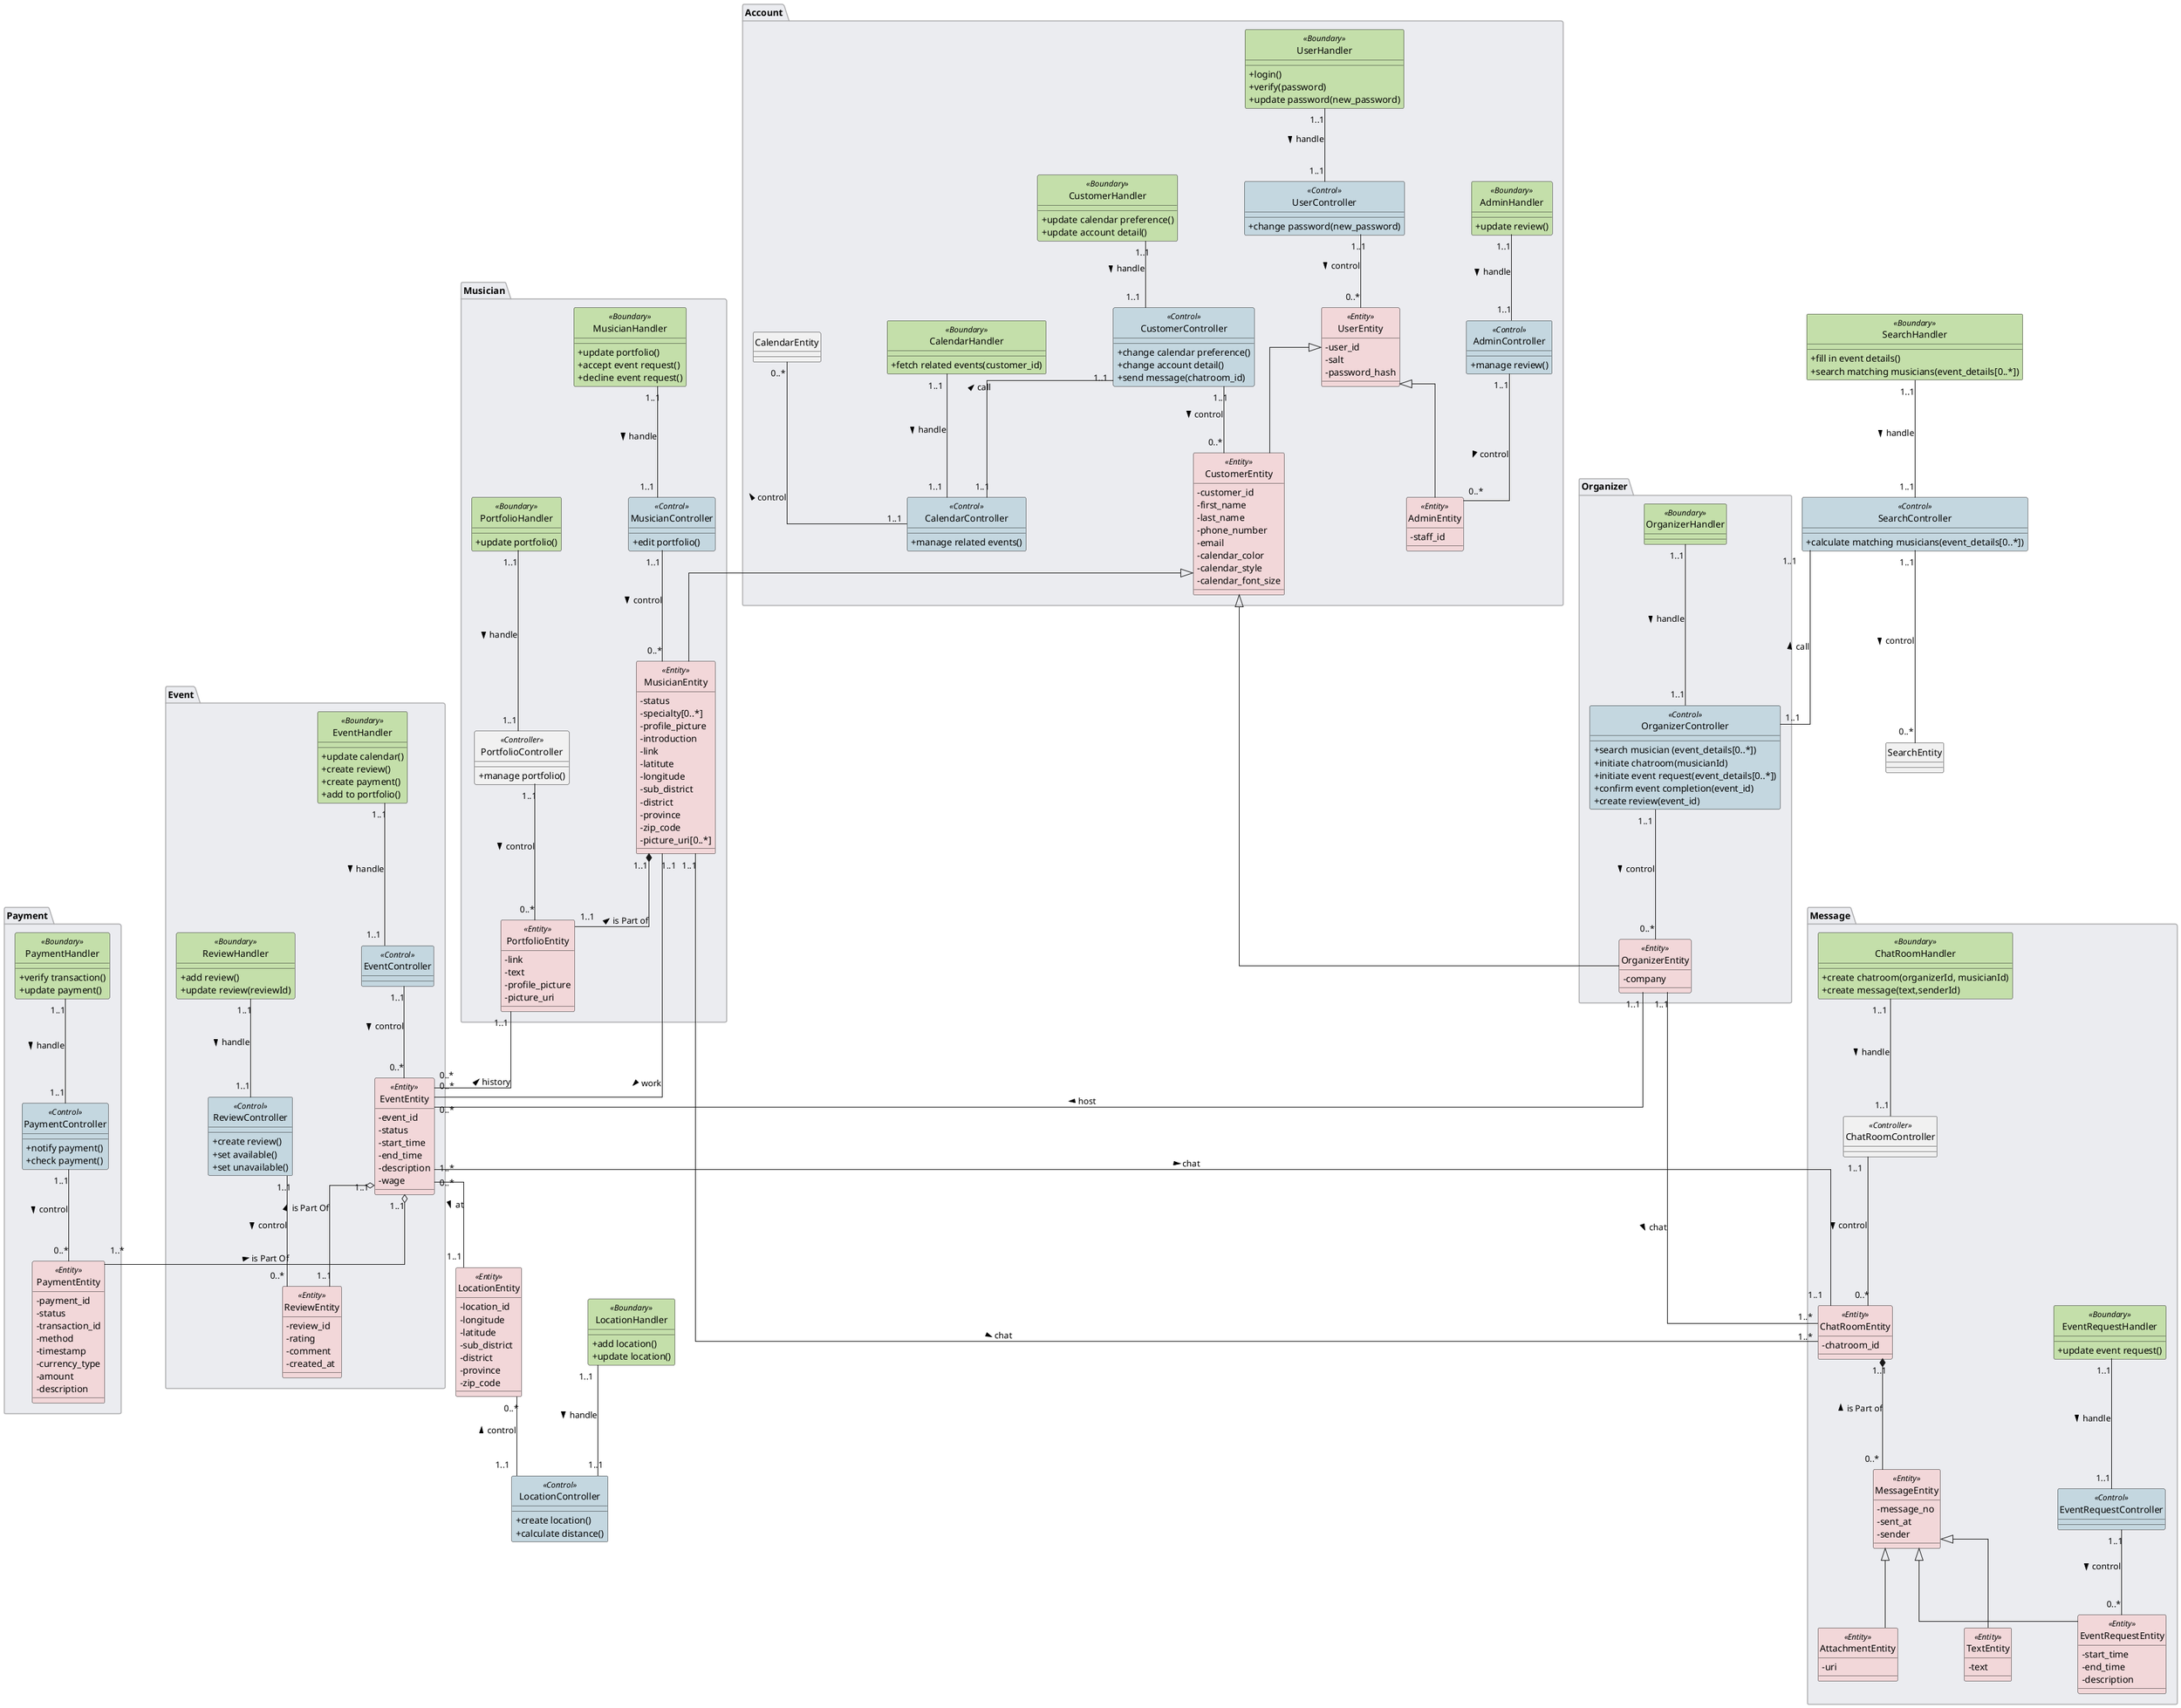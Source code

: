 @startuml classDiagram

    ' use text-base attributes icon
    skinparam classAttributeIconSize 0
    ' hide class icon
    hide circle

    skinparam linetype ortho
    'skinparam linetype polyline

    skinparam nodesep 100
    skinparam ranksep 100

    'skinparam classBackgroundColor #d0b6eb
    'skinparam ClassFontSize 10


    'Set class background color based on type of class
    skinparam class {
        BackgroundColor<<Boundary>> #C4DFAA
        BackgroundColor<<Control>> #C4D7E0
        BackgroundColor<<Entity>> #F2D7D9
    }

    skinparam PackageBorderColor #ABABAD
    skinparam PackageBackgroundColor #EBECF0
    

    package Account {
        class UserHandler <<Boundary>> {
            +login()
            +verify(password)
            +update password(new_password)
        }

        class UserController <<Control>> {
            +change password(new_password)
        }

        class UserEntity <<Entity>> {
            -user_id
            -salt
            -password_hash
        }

        class AdminEntity <<Entity>> {
            -staff_id
        }

        class AdminController <<Control>> {
            +manage review()
        }

        class AdminHandler <<Boundary>> {
            +update review()
        }

        class CustomerEntity <<Entity>> {
            -customer_id
            -first_name
            -last_name
            -phone_number
            -email
            -calendar_color
            -calendar_style
            -calendar_font_size
        }

        class CustomerController <<Control>> {
            +change calendar preference()
            +change account detail()
            +send message(chatroom_id)
        }

        class CustomerHandler <<Boundary>> {
            +update calendar preference()
            +update account detail()
        }

        class CalendarEntity {

        }
    
        class CalendarController <<Control>> {
            +manage related events()
        }

        class CalendarHandler <<Boundary>> {
            +fetch related events(customer_id)
        }
    }

    package Musician {
        class MusicianEntity <<Entity>> {
            -status
            -specialty[0..*]
            -profile_picture
            -introduction
            -link
            -latitute
            -longitude
            -sub_district
            -district
            -province
            -zip_code
            -picture_uri[0..*]
        }

        class MusicianController <<Control>> {
            +edit portfolio()
        }  

        class MusicianHandler <<Boundary>> {
            +update portfolio()
            +accept event request()
            +decline event request()
        }

        'User "1..1" -- "1..1\t" Credential: authenticate <

        class PortfolioEntity <<Entity>> {
            -link
            -text
            -profile_picture
            -picture_uri
        }

        class PortfolioController <<Controller>> {
            +manage portfolio()
        }

        class PortfolioHandler <<Boundary>> {
            +update portfolio()
        }
    }

    package Organizer {
        class OrganizerEntity <<Entity>> {
            -company
        }

        class OrganizerController <<Control>> {
            +search musician (event_details[0..*])
            +initiate chatroom(musicianId)
            +initiate event request(event_details[0..*])
            +confirm event completion(event_id)
            +create review(event_id)
        }

        class OrganizerHandler <<Boundary>> {
        }
    }

    package Event {
        class EventEntity <<Entity>> {
            -event_id
            -status
            -start_time
            -end_time
            -description
            -wage
        }    

        class EventController <<Control>> {

        }

        class EventHandler <<Boundary>> {
            +update calendar()
            +create review()
            +create payment()
            +add to portfolio()
        }

        class ReviewEntity <<Entity>> {
            -review_id
            -rating
            -comment
            -created_at
        }

        class ReviewController <<Control>> {
            +create review()
            +set available()
            +set unavailable()
        }

        class ReviewHandler <<Boundary>> {
            +add review()
            +update review(reviewId)
        }
    }

    class SearchController <<Control>> {
        +calculate matching musicians(event_details[0..*])
    }

    class SearchHandler <<Boundary>> {
        +fill in event details()
        +search matching musicians(event_details[0..*])
    }

    class LocationEntity <<Entity>> {
        -location_id
        -longitude
        -latitude
        -sub_district
        -district
        -province
        -zip_code
    }

    class LocationController <<Control>> {
        +create location()
        +calculate distance()
    }

    class LocationHandler <<Boundary>> {
        +add location()
        +update location()
    }

    package Payment {
        class PaymentEntity <<Entity>>{
            -payment_id
            -status
            -transaction_id
            -method
            -timestamp
            -currency_type
            -amount
            -description
            
        } 

        class PaymentController <<Control>> {
            +notify payment()
            +check payment()
        }

        class PaymentHandler <<Boundary>> {
            +verify transaction()
            +update payment()
        }
    }

    package Message {
        class MessageEntity <<Entity>> {
            -message_no
            -sent_at
            -sender
        }

        class AttachmentEntity <<Entity>> {
            -uri
        }

        class TextEntity <<Entity>> {
            -text
        }

        class EventRequestEntity <<Entity>> {
            -start_time
            -end_time
            -description
        }

        class EventRequestController <<Control>> {

        }

        class EventRequestHandler <<Boundary>> {
            +update event request()
        }
    
        class ChatRoomEntity <<Entity>> {
            -chatroom_id
        } 
        
        class ChatRoomController <<Controller>> {

        }

        class ChatRoomHandler <<Boundary>> {
            +create chatroom(organizerId, musicianId)
            +create message(text,senderId)
        }
    }



    'GENERALIZATION
    UserEntity <|-- CustomerEntity
    UserEntity <|-- AdminEntity
    CustomerEntity <|-- MusicianEntity
    CustomerEntity <|-- OrganizerEntity
    MessageEntity  <|-- AttachmentEntity
    MessageEntity  <|-- EventRequestEntity
    MessageEntity  <|-- TextEntity
    

    'ENTITY ENTITY 
    MusicianEntity "1..1" *-- "1..1" PortfolioEntity : is Part of <
    
    'Musician "1..1" -- "1..1" Location: live_at
    MusicianEntity "1..1" --- "0..*" EventEntity: work >
    PortfolioEntity "1..1" -- "0..*" EventEntity: history <

    EventEntity "0..*" -- "1..1" LocationEntity: at >
    OrganizerEntity "1..1" -- "0..*" EventEntity: host >

    EventEntity "1..1" o-- "1..1" ReviewEntity: is Part Of <
    EventEntity "1..1" o-- "1..*" PaymentEntity: is Part Of <


    ChatRoomEntity "1..1" *-- "0..*" MessageEntity: is Part of <
    EventEntity "1..*" -- "1..1 " ChatRoomEntity: chat >
    OrganizerEntity "1..1" --- "1..*" ChatRoomEntity: chat >
    MusicianEntity "1..1" -- "1..*" ChatRoomEntity: chat >

    'BOUNDARY - CONTROL
    UserHandler "1..1" -- "1..1" UserController: handle >
    AdminHandler "1..1" -- "1..1" AdminController: handle >
    CustomerHandler "1..1" -- "1..1" CustomerController: handle >
    MusicianHandler "1..1" -- "1..1" MusicianController: handle >
    OrganizerHandler "1..1" -- "1..1" OrganizerController: handle >
    EventHandler "1..1" -- "1..1" EventController: handle >
    PaymentHandler "1..1" -- "1..1" PaymentController: handle >
    ReviewHandler "1..1" -- "1..1" ReviewController: handle >
    EventRequestHandler "1..1" -- "1..1" EventRequestController: handle >
    SearchHandler "1..1" -- "1..1" SearchController: handle >
    LocationHandler "1..1" -- "1..1" LocationController: handle >
    ChatRoomHandler "1..1" -- "1..1" ChatRoomController: handle >
    CalendarHandler "1..1" -- "1..1" CalendarController: handle >
    PortfolioHandler "1..1" -- "1..1" PortfolioController: handle >

    'CONTROLL-ENTITY
    UserController "1..1" -- "0..*" UserEntity: control >
    AdminController "1..1" -- "0..*" AdminEntity: control >
    CustomerController "1..1" -- "0..*" CustomerEntity: control >
    OrganizerController "1..1" -- "0..*" OrganizerEntity: control >
    MusicianController "1..1" -- "0..*" MusicianEntity: control >
    EventController "1..1" -- "0..*" EventEntity: control >
    PaymentController "1..1" -- "0..*" PaymentEntity: control >
    ReviewController "1..1" -- "0..*" ReviewEntity: control >
    EventRequestController "1..1" -- "0..*" EventRequestEntity: control >
    SearchController "1..1" -- "0..*" SearchEntity: control >
    LocationEntity "0..*" -- "1..1" LocationController: control <
    ChatRoomController "1..1" -- "0..*" ChatRoomEntity: control >
    CalendarEntity "0..*" -- "1..1" CalendarController: control <
    PortfolioController "1..1" -- "0..*" PortfolioEntity: control >

    'CONTROL-CONTROL
    CustomerController "1..1" -- "1..1" CalendarController: call <
    SearchController "1..1" -- "1..1" OrganizerController: call <
    


@enduml